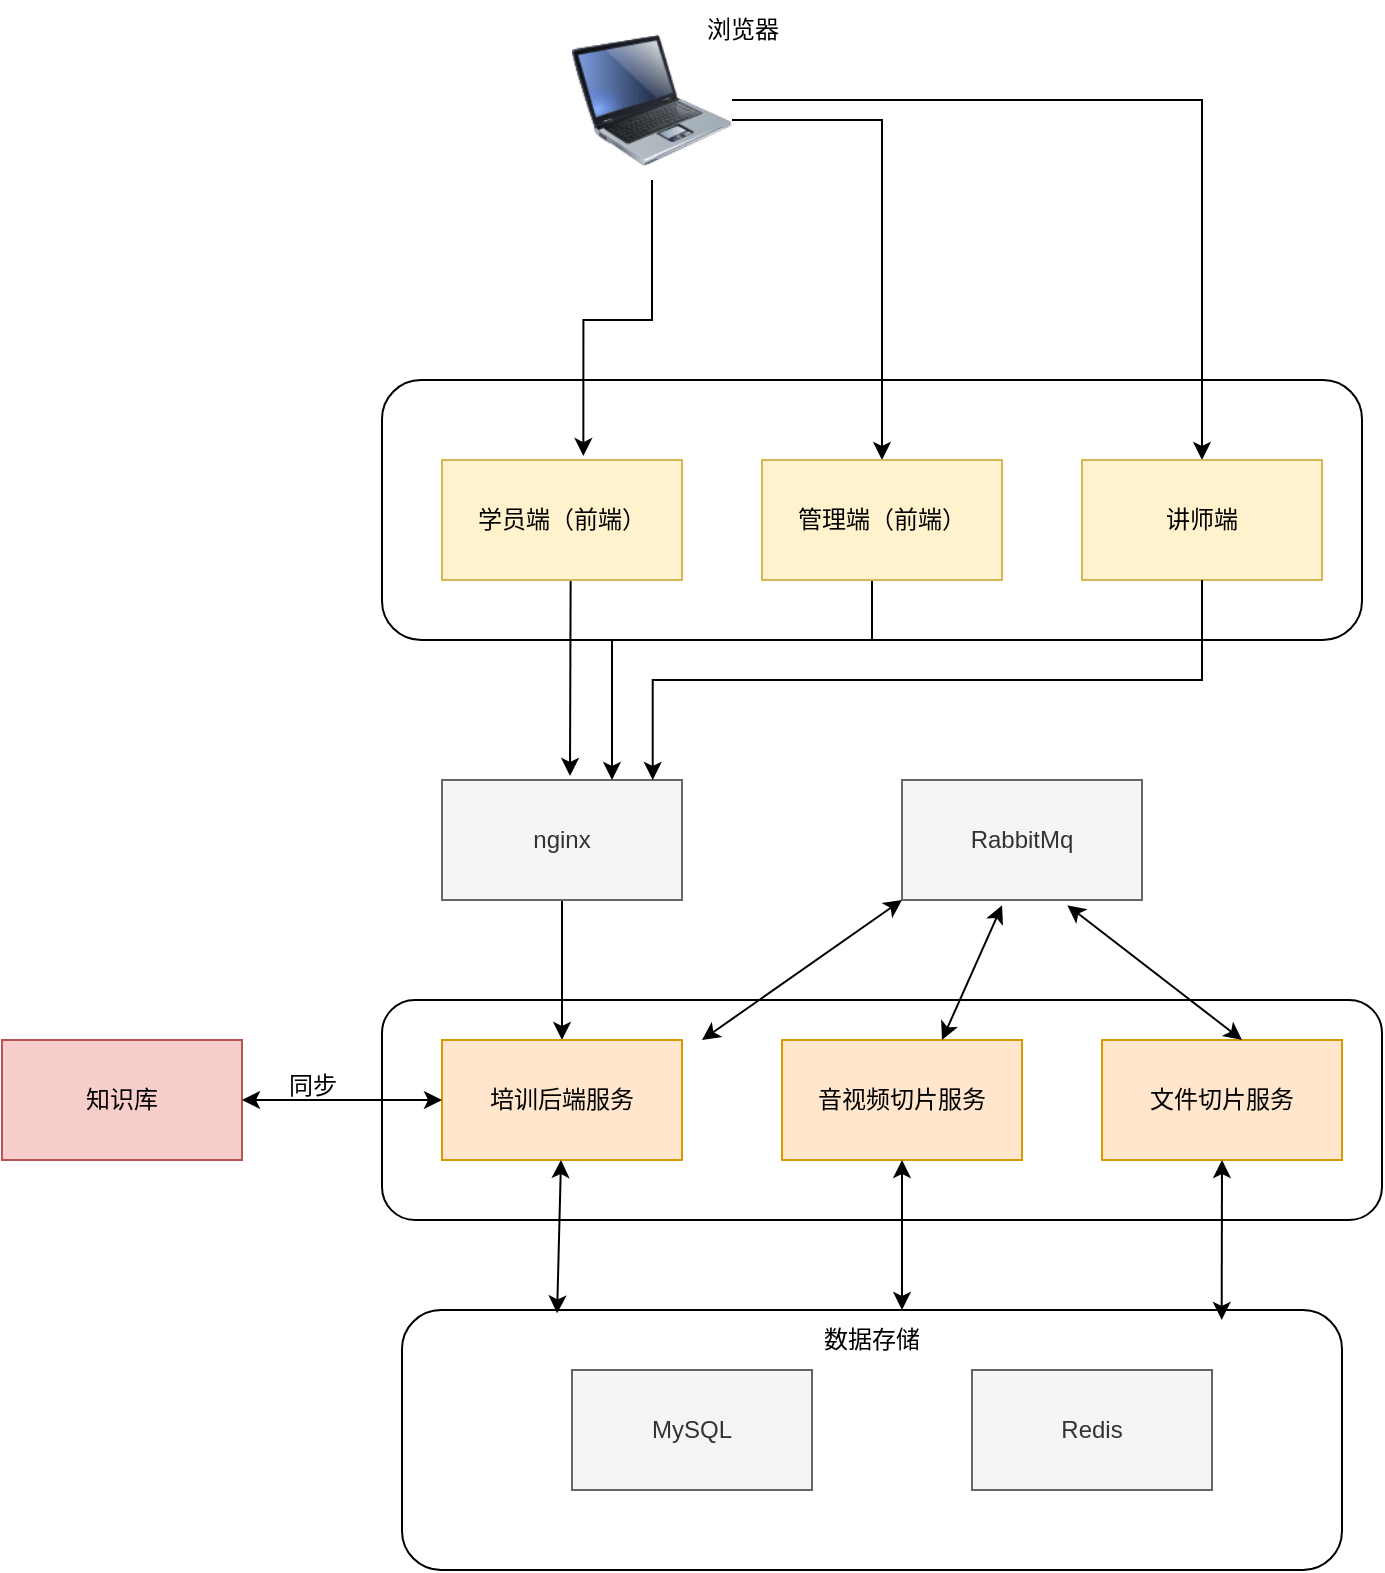 <mxfile version="22.0.8" type="github">
  <diagram name="Page-1" id="Woru5Vq5fV-grj95T1xV">
    <mxGraphModel dx="2924" dy="1124" grid="1" gridSize="10" guides="1" tooltips="1" connect="1" arrows="1" fold="1" page="1" pageScale="1" pageWidth="850" pageHeight="1100" math="0" shadow="0">
      <root>
        <mxCell id="0" />
        <mxCell id="1" parent="0" />
        <mxCell id="5k4Rg34sVzK1cxLn708T-26" style="edgeStyle=orthogonalEdgeStyle;rounded=0;orthogonalLoop=1;jettySize=auto;html=1;entryX=0.5;entryY=0;entryDx=0;entryDy=0;" edge="1" parent="1" source="5k4Rg34sVzK1cxLn708T-1" target="5k4Rg34sVzK1cxLn708T-11">
          <mxGeometry relative="1" as="geometry" />
        </mxCell>
        <mxCell id="5k4Rg34sVzK1cxLn708T-1" value="nginx" style="rounded=0;whiteSpace=wrap;html=1;fillColor=#f5f5f5;strokeColor=#666666;fontColor=#333333;" vertex="1" parent="1">
          <mxGeometry x="160" y="440" width="120" height="60" as="geometry" />
        </mxCell>
        <mxCell id="5k4Rg34sVzK1cxLn708T-16" style="edgeStyle=orthogonalEdgeStyle;rounded=0;orthogonalLoop=1;jettySize=auto;html=1;" edge="1" parent="1" source="5k4Rg34sVzK1cxLn708T-2" target="5k4Rg34sVzK1cxLn708T-5">
          <mxGeometry relative="1" as="geometry">
            <Array as="points">
              <mxPoint x="380" y="110" />
            </Array>
          </mxGeometry>
        </mxCell>
        <mxCell id="5k4Rg34sVzK1cxLn708T-17" style="edgeStyle=orthogonalEdgeStyle;rounded=0;orthogonalLoop=1;jettySize=auto;html=1;" edge="1" parent="1" source="5k4Rg34sVzK1cxLn708T-2" target="5k4Rg34sVzK1cxLn708T-6">
          <mxGeometry relative="1" as="geometry" />
        </mxCell>
        <mxCell id="5k4Rg34sVzK1cxLn708T-2" value="" style="image;html=1;image=img/lib/clip_art/computers/Laptop_128x128.png" vertex="1" parent="1">
          <mxGeometry x="225" y="60" width="80" height="80" as="geometry" />
        </mxCell>
        <mxCell id="5k4Rg34sVzK1cxLn708T-3" value="浏览器" style="text;html=1;align=center;verticalAlign=middle;resizable=0;points=[];autosize=1;strokeColor=none;fillColor=none;" vertex="1" parent="1">
          <mxGeometry x="280" y="50" width="60" height="30" as="geometry" />
        </mxCell>
        <mxCell id="5k4Rg34sVzK1cxLn708T-21" style="rounded=0;orthogonalLoop=1;jettySize=auto;html=1;" edge="1" parent="1">
          <mxGeometry relative="1" as="geometry">
            <mxPoint x="224.317" y="340" as="sourcePoint" />
            <mxPoint x="224" y="438" as="targetPoint" />
          </mxGeometry>
        </mxCell>
        <mxCell id="5k4Rg34sVzK1cxLn708T-4" value="学员端（前端）" style="rounded=0;whiteSpace=wrap;html=1;fillColor=#fff2cc;strokeColor=#d6b656;" vertex="1" parent="1">
          <mxGeometry x="160" y="280" width="120" height="60" as="geometry" />
        </mxCell>
        <mxCell id="5k4Rg34sVzK1cxLn708T-44" style="edgeStyle=elbowEdgeStyle;rounded=0;orthogonalLoop=1;jettySize=auto;html=1;entryX=0.75;entryY=0;entryDx=0;entryDy=0;elbow=vertical;" edge="1" parent="1">
          <mxGeometry relative="1" as="geometry">
            <mxPoint x="375" y="340" as="sourcePoint" />
            <mxPoint x="245" y="440" as="targetPoint" />
            <Array as="points">
              <mxPoint x="310" y="370" />
            </Array>
          </mxGeometry>
        </mxCell>
        <mxCell id="5k4Rg34sVzK1cxLn708T-5" value="管理端（前端）" style="rounded=0;whiteSpace=wrap;html=1;fillColor=#fff2cc;strokeColor=#d6b656;" vertex="1" parent="1">
          <mxGeometry x="320" y="280" width="120" height="60" as="geometry" />
        </mxCell>
        <mxCell id="5k4Rg34sVzK1cxLn708T-6" value="讲师端" style="rounded=0;whiteSpace=wrap;html=1;fillColor=#fff2cc;strokeColor=#d6b656;" vertex="1" parent="1">
          <mxGeometry x="480" y="280" width="120" height="60" as="geometry" />
        </mxCell>
        <mxCell id="5k4Rg34sVzK1cxLn708T-11" value="培训后端服务" style="rounded=0;whiteSpace=wrap;html=1;fillColor=#ffe6cc;strokeColor=#d79b00;" vertex="1" parent="1">
          <mxGeometry x="160" y="570" width="120" height="60" as="geometry" />
        </mxCell>
        <mxCell id="5k4Rg34sVzK1cxLn708T-15" style="edgeStyle=orthogonalEdgeStyle;rounded=0;orthogonalLoop=1;jettySize=auto;html=1;entryX=0.589;entryY=-0.033;entryDx=0;entryDy=0;entryPerimeter=0;" edge="1" parent="1" source="5k4Rg34sVzK1cxLn708T-2" target="5k4Rg34sVzK1cxLn708T-4">
          <mxGeometry relative="1" as="geometry" />
        </mxCell>
        <mxCell id="5k4Rg34sVzK1cxLn708T-28" value="MySQL" style="rounded=0;whiteSpace=wrap;html=1;fillColor=#f5f5f5;fontColor=#333333;strokeColor=#666666;" vertex="1" parent="1">
          <mxGeometry x="225" y="735" width="120" height="60" as="geometry" />
        </mxCell>
        <mxCell id="5k4Rg34sVzK1cxLn708T-29" value="RabbitMq" style="rounded=0;whiteSpace=wrap;html=1;fillColor=#f5f5f5;fontColor=#333333;strokeColor=#666666;" vertex="1" parent="1">
          <mxGeometry x="390" y="440" width="120" height="60" as="geometry" />
        </mxCell>
        <mxCell id="5k4Rg34sVzK1cxLn708T-30" value="音视频切片服务" style="rounded=0;whiteSpace=wrap;html=1;fillColor=#ffe6cc;strokeColor=#d79b00;" vertex="1" parent="1">
          <mxGeometry x="330" y="570" width="120" height="60" as="geometry" />
        </mxCell>
        <mxCell id="5k4Rg34sVzK1cxLn708T-31" value="文件切片服务" style="rounded=0;whiteSpace=wrap;html=1;fillColor=#ffe6cc;strokeColor=#d79b00;" vertex="1" parent="1">
          <mxGeometry x="490" y="570" width="120" height="60" as="geometry" />
        </mxCell>
        <mxCell id="5k4Rg34sVzK1cxLn708T-32" value="Redis" style="rounded=0;whiteSpace=wrap;html=1;fillColor=#f5f5f5;fontColor=#333333;strokeColor=#666666;" vertex="1" parent="1">
          <mxGeometry x="425" y="735" width="120" height="60" as="geometry" />
        </mxCell>
        <mxCell id="5k4Rg34sVzK1cxLn708T-33" value="" style="endArrow=classic;startArrow=classic;html=1;rounded=0;entryX=0;entryY=1;entryDx=0;entryDy=0;" edge="1" parent="1" target="5k4Rg34sVzK1cxLn708T-29">
          <mxGeometry width="50" height="50" relative="1" as="geometry">
            <mxPoint x="290" y="570" as="sourcePoint" />
            <mxPoint x="340" y="520" as="targetPoint" />
          </mxGeometry>
        </mxCell>
        <mxCell id="5k4Rg34sVzK1cxLn708T-34" value="" style="endArrow=classic;startArrow=classic;html=1;rounded=0;entryX=0.417;entryY=1.044;entryDx=0;entryDy=0;entryPerimeter=0;" edge="1" parent="1" target="5k4Rg34sVzK1cxLn708T-29">
          <mxGeometry width="50" height="50" relative="1" as="geometry">
            <mxPoint x="410" y="570" as="sourcePoint" />
            <mxPoint x="460" y="520" as="targetPoint" />
          </mxGeometry>
        </mxCell>
        <mxCell id="5k4Rg34sVzK1cxLn708T-35" value="" style="endArrow=classic;startArrow=classic;html=1;rounded=0;entryX=0.689;entryY=1.044;entryDx=0;entryDy=0;entryPerimeter=0;" edge="1" parent="1" target="5k4Rg34sVzK1cxLn708T-29">
          <mxGeometry width="50" height="50" relative="1" as="geometry">
            <mxPoint x="560" y="570" as="sourcePoint" />
            <mxPoint x="610" y="520" as="targetPoint" />
          </mxGeometry>
        </mxCell>
        <mxCell id="5k4Rg34sVzK1cxLn708T-36" value="" style="rounded=1;whiteSpace=wrap;html=1;fillColor=none;" vertex="1" parent="1">
          <mxGeometry x="140" y="705" width="470" height="130" as="geometry" />
        </mxCell>
        <mxCell id="5k4Rg34sVzK1cxLn708T-37" value="数据存储" style="text;html=1;strokeColor=none;fillColor=none;align=center;verticalAlign=middle;whiteSpace=wrap;rounded=0;" vertex="1" parent="1">
          <mxGeometry x="345" y="705" width="60" height="30" as="geometry" />
        </mxCell>
        <mxCell id="5k4Rg34sVzK1cxLn708T-45" style="edgeStyle=elbowEdgeStyle;rounded=0;orthogonalLoop=1;jettySize=auto;html=1;entryX=0.878;entryY=0;entryDx=0;entryDy=0;entryPerimeter=0;elbow=vertical;" edge="1" parent="1" source="5k4Rg34sVzK1cxLn708T-6" target="5k4Rg34sVzK1cxLn708T-1">
          <mxGeometry relative="1" as="geometry" />
        </mxCell>
        <mxCell id="5k4Rg34sVzK1cxLn708T-46" value="" style="endArrow=classic;startArrow=classic;html=1;rounded=0;exitX=0.165;exitY=0.013;exitDx=0;exitDy=0;exitPerimeter=0;" edge="1" parent="1" source="5k4Rg34sVzK1cxLn708T-36">
          <mxGeometry width="50" height="50" relative="1" as="geometry">
            <mxPoint x="220" y="680" as="sourcePoint" />
            <mxPoint x="219.5" y="630" as="targetPoint" />
          </mxGeometry>
        </mxCell>
        <mxCell id="5k4Rg34sVzK1cxLn708T-48" value="" style="endArrow=classic;startArrow=classic;html=1;rounded=0;exitX=0.75;exitY=0;exitDx=0;exitDy=0;" edge="1" parent="1" source="5k4Rg34sVzK1cxLn708T-37">
          <mxGeometry width="50" height="50" relative="1" as="geometry">
            <mxPoint x="390" y="700" as="sourcePoint" />
            <mxPoint x="390.01" y="630" as="targetPoint" />
          </mxGeometry>
        </mxCell>
        <mxCell id="5k4Rg34sVzK1cxLn708T-49" value="" style="endArrow=classic;startArrow=classic;html=1;rounded=0;exitX=0.872;exitY=0.038;exitDx=0;exitDy=0;exitPerimeter=0;" edge="1" parent="1" source="5k4Rg34sVzK1cxLn708T-36">
          <mxGeometry width="50" height="50" relative="1" as="geometry">
            <mxPoint x="500" y="680" as="sourcePoint" />
            <mxPoint x="550" y="630" as="targetPoint" />
          </mxGeometry>
        </mxCell>
        <mxCell id="5k4Rg34sVzK1cxLn708T-50" value="" style="rounded=1;whiteSpace=wrap;html=1;fillColor=none;" vertex="1" parent="1">
          <mxGeometry x="130" y="240" width="490" height="130" as="geometry" />
        </mxCell>
        <mxCell id="5k4Rg34sVzK1cxLn708T-51" value="" style="rounded=1;whiteSpace=wrap;html=1;fillColor=none;" vertex="1" parent="1">
          <mxGeometry x="130" y="550" width="500" height="110" as="geometry" />
        </mxCell>
        <mxCell id="5k4Rg34sVzK1cxLn708T-52" value="知识库" style="rounded=0;whiteSpace=wrap;html=1;fillColor=#f8cecc;strokeColor=#b85450;" vertex="1" parent="1">
          <mxGeometry x="-60" y="570" width="120" height="60" as="geometry" />
        </mxCell>
        <mxCell id="5k4Rg34sVzK1cxLn708T-57" value="" style="endArrow=classic;startArrow=classic;html=1;rounded=0;exitX=1;exitY=0.5;exitDx=0;exitDy=0;" edge="1" parent="1" source="5k4Rg34sVzK1cxLn708T-52">
          <mxGeometry width="50" height="50" relative="1" as="geometry">
            <mxPoint x="110" y="650" as="sourcePoint" />
            <mxPoint x="160" y="600" as="targetPoint" />
          </mxGeometry>
        </mxCell>
        <mxCell id="5k4Rg34sVzK1cxLn708T-58" value="同步" style="text;html=1;align=center;verticalAlign=middle;resizable=0;points=[];autosize=1;strokeColor=none;fillColor=none;" vertex="1" parent="1">
          <mxGeometry x="70" y="578" width="50" height="30" as="geometry" />
        </mxCell>
      </root>
    </mxGraphModel>
  </diagram>
</mxfile>
